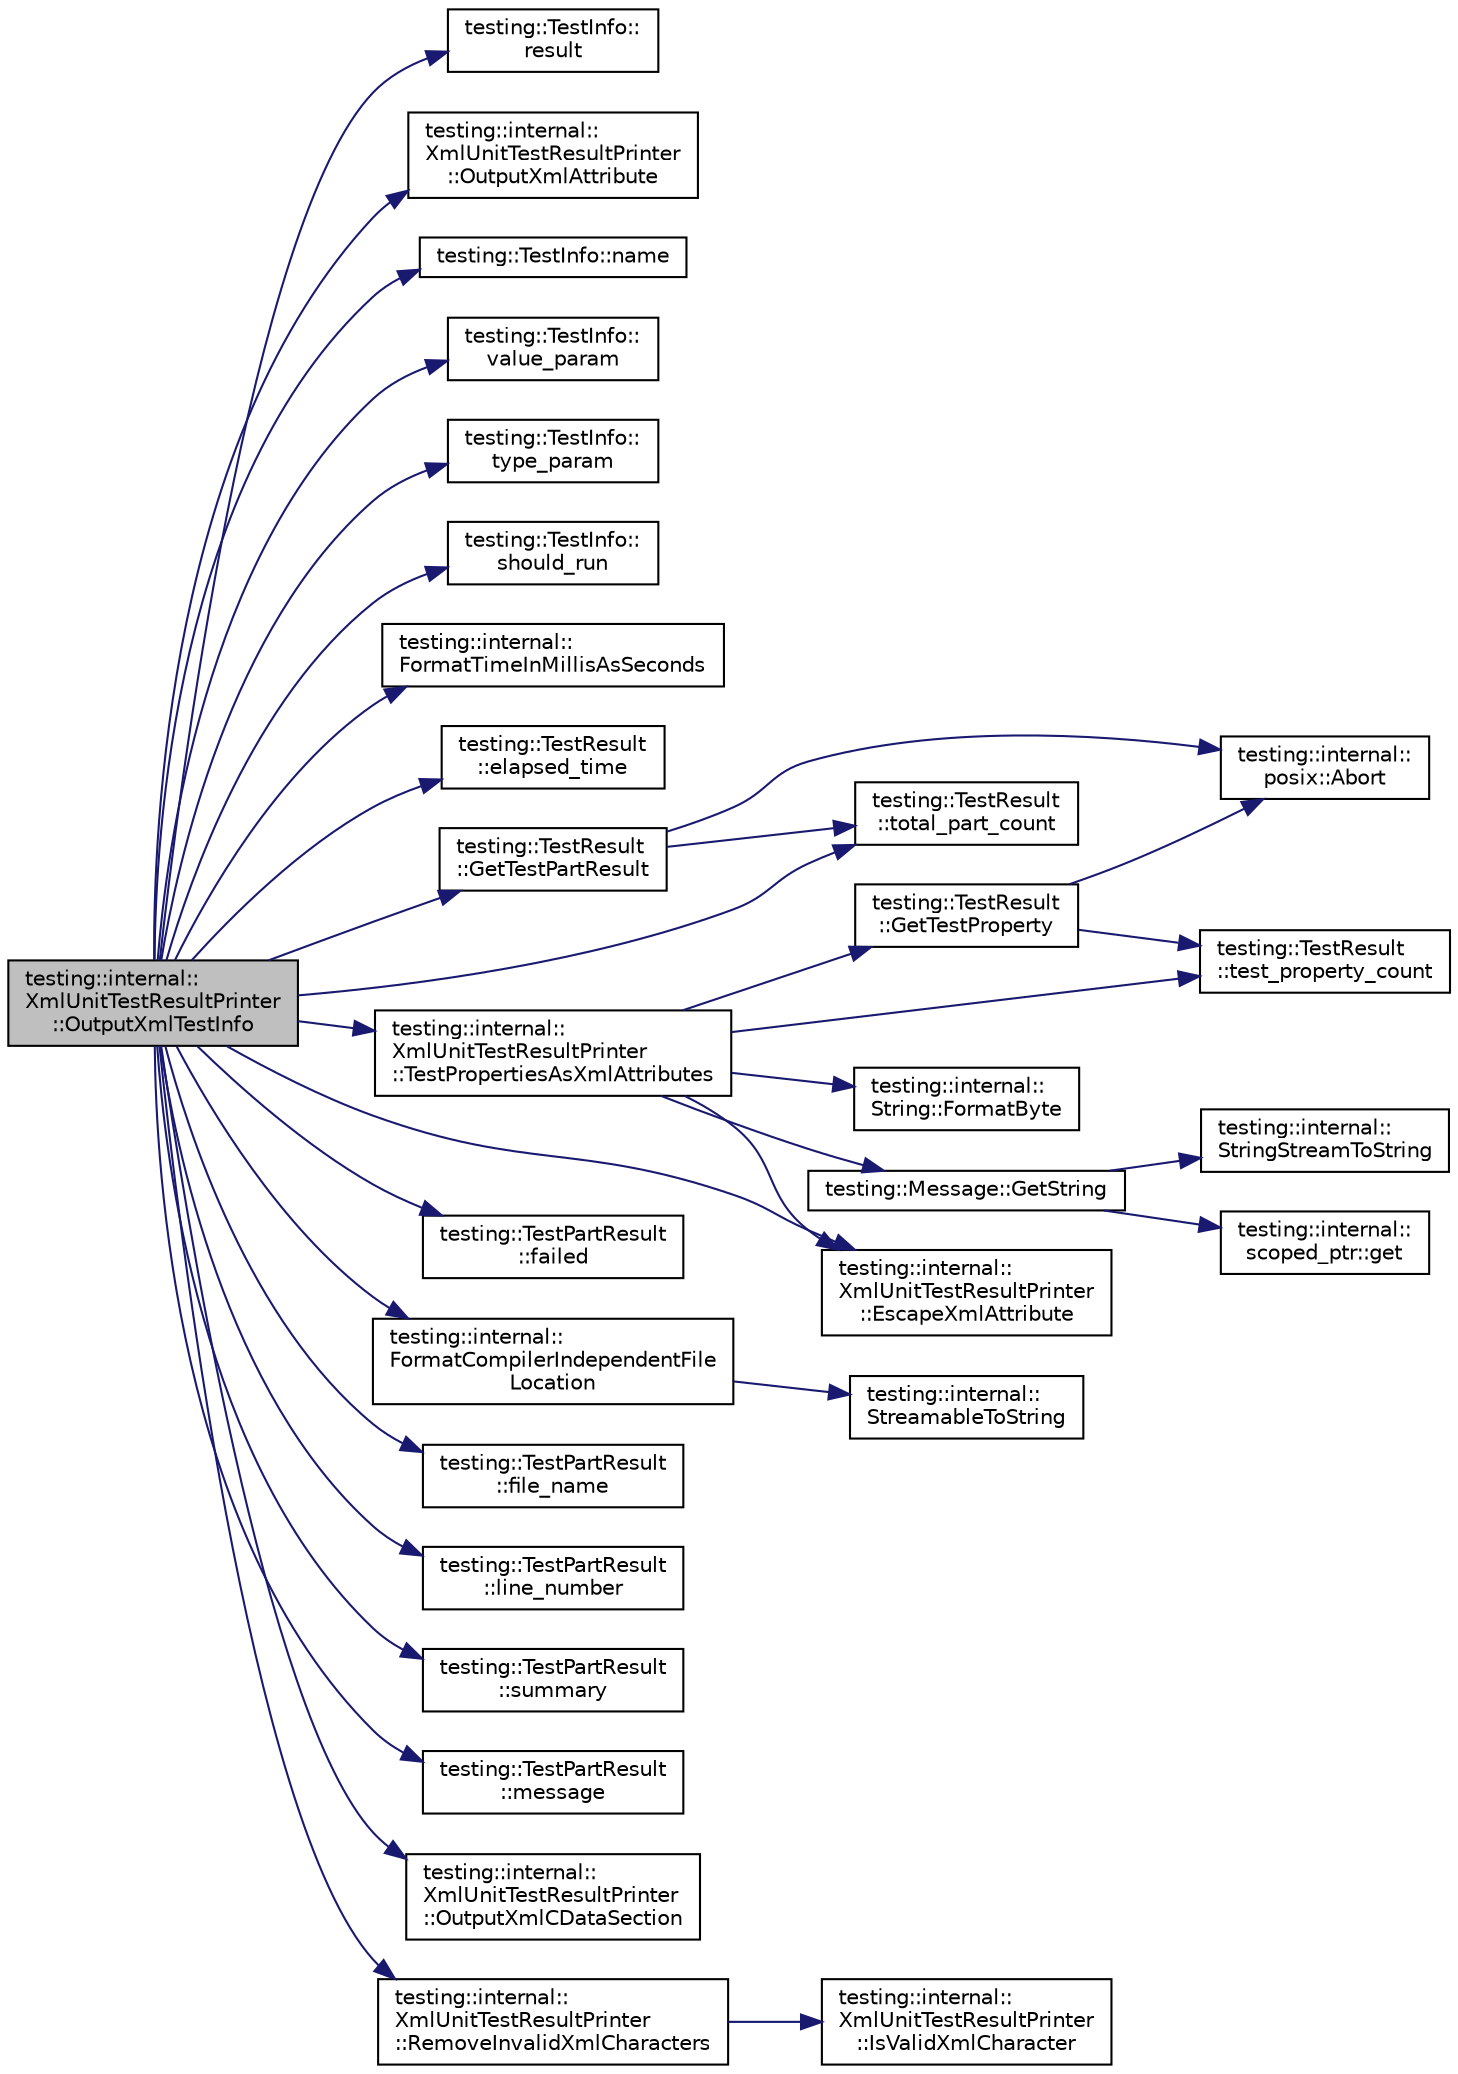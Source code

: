 digraph "testing::internal::XmlUnitTestResultPrinter::OutputXmlTestInfo"
{
  edge [fontname="Helvetica",fontsize="10",labelfontname="Helvetica",labelfontsize="10"];
  node [fontname="Helvetica",fontsize="10",shape=record];
  rankdir="LR";
  Node105 [label="testing::internal::\lXmlUnitTestResultPrinter\l::OutputXmlTestInfo",height=0.2,width=0.4,color="black", fillcolor="grey75", style="filled", fontcolor="black"];
  Node105 -> Node106 [color="midnightblue",fontsize="10",style="solid",fontname="Helvetica"];
  Node106 [label="testing::TestInfo::\lresult",height=0.2,width=0.4,color="black", fillcolor="white", style="filled",URL="$d1/d79/classtesting_1_1_test_info.html#aee8cb884c95cd446129aba936b4159e0"];
  Node105 -> Node107 [color="midnightblue",fontsize="10",style="solid",fontname="Helvetica"];
  Node107 [label="testing::internal::\lXmlUnitTestResultPrinter\l::OutputXmlAttribute",height=0.2,width=0.4,color="black", fillcolor="white", style="filled",URL="$d3/dc6/classtesting_1_1internal_1_1_xml_unit_test_result_printer.html#aa8ca7066de948d26d171597430c75839"];
  Node105 -> Node108 [color="midnightblue",fontsize="10",style="solid",fontname="Helvetica"];
  Node108 [label="testing::TestInfo::name",height=0.2,width=0.4,color="black", fillcolor="white", style="filled",URL="$d1/d79/classtesting_1_1_test_info.html#ac2581b45eccc9a3b94cb41c4807d0e34"];
  Node105 -> Node109 [color="midnightblue",fontsize="10",style="solid",fontname="Helvetica"];
  Node109 [label="testing::TestInfo::\lvalue_param",height=0.2,width=0.4,color="black", fillcolor="white", style="filled",URL="$d1/d79/classtesting_1_1_test_info.html#abdf2c6cfcf4819e725816c64e1c1fc24"];
  Node105 -> Node110 [color="midnightblue",fontsize="10",style="solid",fontname="Helvetica"];
  Node110 [label="testing::TestInfo::\ltype_param",height=0.2,width=0.4,color="black", fillcolor="white", style="filled",URL="$d1/d79/classtesting_1_1_test_info.html#a7759bc57f4350ad406cbbb0b3bcea320"];
  Node105 -> Node111 [color="midnightblue",fontsize="10",style="solid",fontname="Helvetica"];
  Node111 [label="testing::TestInfo::\lshould_run",height=0.2,width=0.4,color="black", fillcolor="white", style="filled",URL="$d1/d79/classtesting_1_1_test_info.html#a866e33b5bc5ab2a6e5375fc7d3af0f96"];
  Node105 -> Node112 [color="midnightblue",fontsize="10",style="solid",fontname="Helvetica"];
  Node112 [label="testing::internal::\lFormatTimeInMillisAsSeconds",height=0.2,width=0.4,color="black", fillcolor="white", style="filled",URL="$d0/da7/namespacetesting_1_1internal.html#a904485f27a54be8a5a92856e2d838797"];
  Node105 -> Node113 [color="midnightblue",fontsize="10",style="solid",fontname="Helvetica"];
  Node113 [label="testing::TestResult\l::elapsed_time",height=0.2,width=0.4,color="black", fillcolor="white", style="filled",URL="$d1/d69/classtesting_1_1_test_result.html#a717e05e00d4af5cb809433e343ab63af"];
  Node105 -> Node114 [color="midnightblue",fontsize="10",style="solid",fontname="Helvetica"];
  Node114 [label="testing::internal::\lXmlUnitTestResultPrinter\l::TestPropertiesAsXmlAttributes",height=0.2,width=0.4,color="black", fillcolor="white", style="filled",URL="$d3/dc6/classtesting_1_1internal_1_1_xml_unit_test_result_printer.html#aaac4f1352a2cc46f6a69994d45999f0b"];
  Node114 -> Node115 [color="midnightblue",fontsize="10",style="solid",fontname="Helvetica"];
  Node115 [label="testing::TestResult\l::test_property_count",height=0.2,width=0.4,color="black", fillcolor="white", style="filled",URL="$d1/d69/classtesting_1_1_test_result.html#afe4523257bbea8bc63b0950b702790be"];
  Node114 -> Node116 [color="midnightblue",fontsize="10",style="solid",fontname="Helvetica"];
  Node116 [label="testing::TestResult\l::GetTestProperty",height=0.2,width=0.4,color="black", fillcolor="white", style="filled",URL="$d1/d69/classtesting_1_1_test_result.html#a6c2f478dbce36b57d18bedded46d70af"];
  Node116 -> Node115 [color="midnightblue",fontsize="10",style="solid",fontname="Helvetica"];
  Node116 -> Node117 [color="midnightblue",fontsize="10",style="solid",fontname="Helvetica"];
  Node117 [label="testing::internal::\lposix::Abort",height=0.2,width=0.4,color="black", fillcolor="white", style="filled",URL="$d0/d81/namespacetesting_1_1internal_1_1posix.html#a69b8278c59359dd6a6f941b4643db9fb"];
  Node114 -> Node118 [color="midnightblue",fontsize="10",style="solid",fontname="Helvetica"];
  Node118 [label="testing::internal::\lXmlUnitTestResultPrinter\l::EscapeXmlAttribute",height=0.2,width=0.4,color="black", fillcolor="white", style="filled",URL="$d3/dc6/classtesting_1_1internal_1_1_xml_unit_test_result_printer.html#aad574d7bb0c24578d5acc57817b9d367"];
  Node114 -> Node119 [color="midnightblue",fontsize="10",style="solid",fontname="Helvetica"];
  Node119 [label="testing::Message::GetString",height=0.2,width=0.4,color="black", fillcolor="white", style="filled",URL="$d2/da9/classtesting_1_1_message.html#a2cdc4df62bdcc9df37651a1cf527704e"];
  Node119 -> Node120 [color="midnightblue",fontsize="10",style="solid",fontname="Helvetica"];
  Node120 [label="testing::internal::\lStringStreamToString",height=0.2,width=0.4,color="black", fillcolor="white", style="filled",URL="$d0/da7/namespacetesting_1_1internal.html#ac0a2b7f69fc829d80a39e925b6417e39"];
  Node119 -> Node121 [color="midnightblue",fontsize="10",style="solid",fontname="Helvetica"];
  Node121 [label="testing::internal::\lscoped_ptr::get",height=0.2,width=0.4,color="black", fillcolor="white", style="filled",URL="$de/d6a/classtesting_1_1internal_1_1scoped__ptr.html#aa5984291e12453f1e81b7676d1fa26fd"];
  Node114 -> Node122 [color="midnightblue",fontsize="10",style="solid",fontname="Helvetica"];
  Node122 [label="testing::internal::\lString::FormatByte",height=0.2,width=0.4,color="black", fillcolor="white", style="filled",URL="$d0/dde/classtesting_1_1internal_1_1_string.html#af702dc7cbd569589d8e3ff215a7cafa9"];
  Node105 -> Node123 [color="midnightblue",fontsize="10",style="solid",fontname="Helvetica"];
  Node123 [label="testing::TestResult\l::total_part_count",height=0.2,width=0.4,color="black", fillcolor="white", style="filled",URL="$d1/d69/classtesting_1_1_test_result.html#a6174aa4019dcda7c34d776b5741c9032"];
  Node105 -> Node124 [color="midnightblue",fontsize="10",style="solid",fontname="Helvetica"];
  Node124 [label="testing::TestResult\l::GetTestPartResult",height=0.2,width=0.4,color="black", fillcolor="white", style="filled",URL="$d1/d69/classtesting_1_1_test_result.html#a765c1e734ac08115757b343d57226bba"];
  Node124 -> Node123 [color="midnightblue",fontsize="10",style="solid",fontname="Helvetica"];
  Node124 -> Node117 [color="midnightblue",fontsize="10",style="solid",fontname="Helvetica"];
  Node105 -> Node125 [color="midnightblue",fontsize="10",style="solid",fontname="Helvetica"];
  Node125 [label="testing::TestPartResult\l::failed",height=0.2,width=0.4,color="black", fillcolor="white", style="filled",URL="$d0/d4b/classtesting_1_1_test_part_result.html#aa04b377c3e7ed57d39e882df5561ac90"];
  Node105 -> Node126 [color="midnightblue",fontsize="10",style="solid",fontname="Helvetica"];
  Node126 [label="testing::internal::\lFormatCompilerIndependentFile\lLocation",height=0.2,width=0.4,color="black", fillcolor="white", style="filled",URL="$d0/da7/namespacetesting_1_1internal.html#a1ee4cde97868c53e442d3182496a9f3c"];
  Node126 -> Node127 [color="midnightblue",fontsize="10",style="solid",fontname="Helvetica"];
  Node127 [label="testing::internal::\lStreamableToString",height=0.2,width=0.4,color="black", fillcolor="white", style="filled",URL="$d0/da7/namespacetesting_1_1internal.html#aad4beed95d0846e6ffc5da0978ef3bb9"];
  Node105 -> Node128 [color="midnightblue",fontsize="10",style="solid",fontname="Helvetica"];
  Node128 [label="testing::TestPartResult\l::file_name",height=0.2,width=0.4,color="black", fillcolor="white", style="filled",URL="$d0/d4b/classtesting_1_1_test_part_result.html#a0be40512f50a0086c4d3dc43938978aa"];
  Node105 -> Node129 [color="midnightblue",fontsize="10",style="solid",fontname="Helvetica"];
  Node129 [label="testing::TestPartResult\l::line_number",height=0.2,width=0.4,color="black", fillcolor="white", style="filled",URL="$d0/d4b/classtesting_1_1_test_part_result.html#ad4c5da5f13245ac18cf256d0d9f3eda9"];
  Node105 -> Node130 [color="midnightblue",fontsize="10",style="solid",fontname="Helvetica"];
  Node130 [label="testing::TestPartResult\l::summary",height=0.2,width=0.4,color="black", fillcolor="white", style="filled",URL="$d0/d4b/classtesting_1_1_test_part_result.html#a655ab538e510434ba557ad66c35aa42c"];
  Node105 -> Node118 [color="midnightblue",fontsize="10",style="solid",fontname="Helvetica"];
  Node105 -> Node131 [color="midnightblue",fontsize="10",style="solid",fontname="Helvetica"];
  Node131 [label="testing::TestPartResult\l::message",height=0.2,width=0.4,color="black", fillcolor="white", style="filled",URL="$d0/d4b/classtesting_1_1_test_part_result.html#a5019dc9d753aba5949777270de255d49"];
  Node105 -> Node132 [color="midnightblue",fontsize="10",style="solid",fontname="Helvetica"];
  Node132 [label="testing::internal::\lXmlUnitTestResultPrinter\l::OutputXmlCDataSection",height=0.2,width=0.4,color="black", fillcolor="white", style="filled",URL="$d3/dc6/classtesting_1_1internal_1_1_xml_unit_test_result_printer.html#a41bccd75f54932c5b3b8cce1f94dbd54"];
  Node105 -> Node133 [color="midnightblue",fontsize="10",style="solid",fontname="Helvetica"];
  Node133 [label="testing::internal::\lXmlUnitTestResultPrinter\l::RemoveInvalidXmlCharacters",height=0.2,width=0.4,color="black", fillcolor="white", style="filled",URL="$d3/dc6/classtesting_1_1internal_1_1_xml_unit_test_result_printer.html#aa14cb72f42a346841482cbafa65e3155"];
  Node133 -> Node134 [color="midnightblue",fontsize="10",style="solid",fontname="Helvetica"];
  Node134 [label="testing::internal::\lXmlUnitTestResultPrinter\l::IsValidXmlCharacter",height=0.2,width=0.4,color="black", fillcolor="white", style="filled",URL="$d3/dc6/classtesting_1_1internal_1_1_xml_unit_test_result_printer.html#a2b83a24e3ec8544efa1156f9d6e51873"];
}
